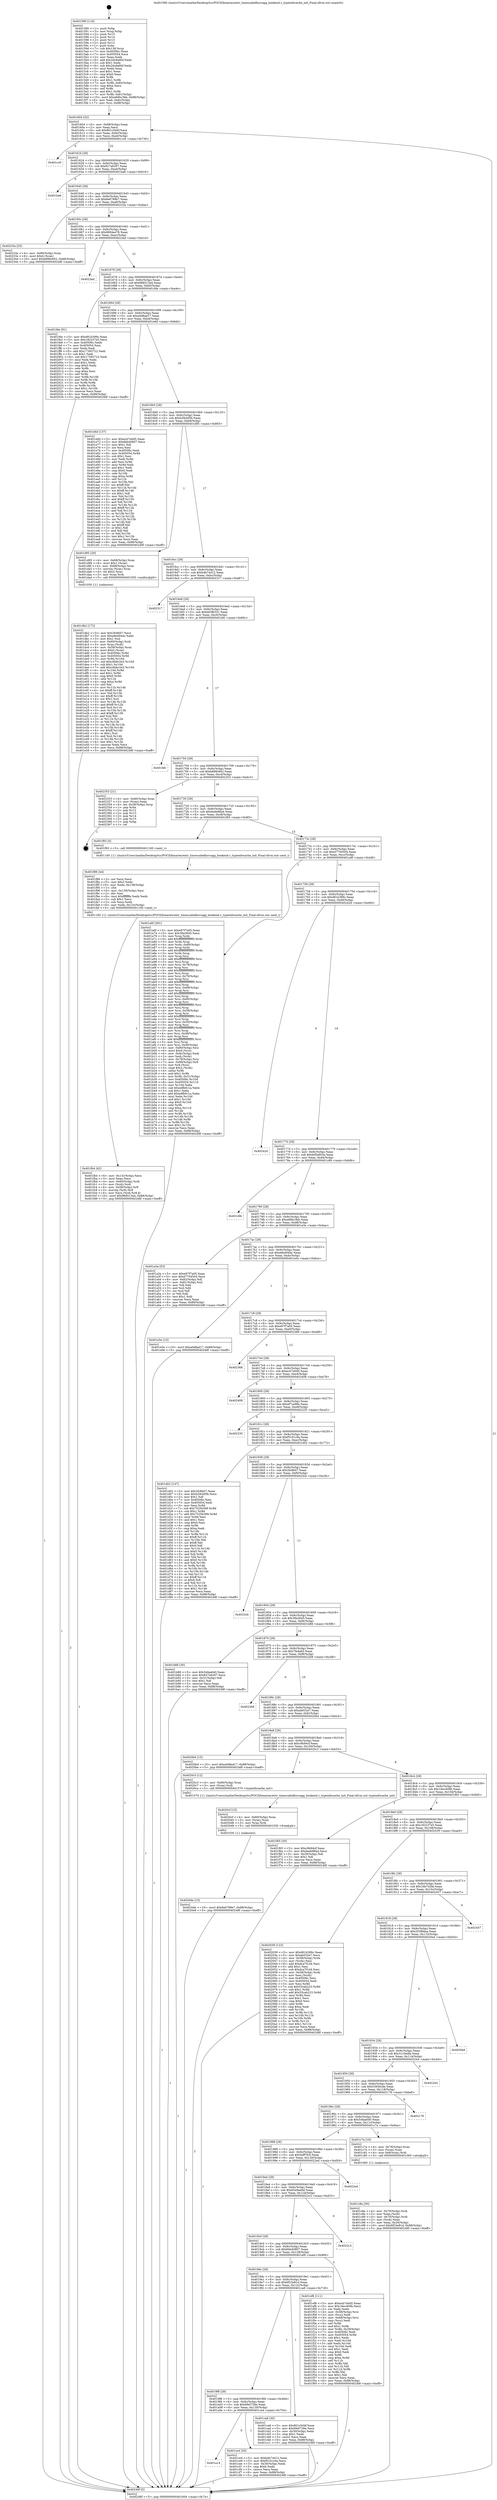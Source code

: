 digraph "0x401590" {
  label = "0x401590 (/mnt/c/Users/mathe/Desktop/tcc/POCII/binaries/extr_timescaledbsrcagg_bookend.c_typeinfocache_init_Final-ollvm.out::main(0))"
  labelloc = "t"
  node[shape=record]

  Entry [label="",width=0.3,height=0.3,shape=circle,fillcolor=black,style=filled]
  "0x401604" [label="{
     0x401604 [32]\l
     | [instrs]\l
     &nbsp;&nbsp;0x401604 \<+6\>: mov -0x88(%rbp),%eax\l
     &nbsp;&nbsp;0x40160a \<+2\>: mov %eax,%ecx\l
     &nbsp;&nbsp;0x40160c \<+6\>: sub $0x801c5d4f,%ecx\l
     &nbsp;&nbsp;0x401612 \<+6\>: mov %eax,-0x9c(%rbp)\l
     &nbsp;&nbsp;0x401618 \<+6\>: mov %ecx,-0xa0(%rbp)\l
     &nbsp;&nbsp;0x40161e \<+6\>: je 0000000000401cc6 \<main+0x736\>\l
  }"]
  "0x401cc6" [label="{
     0x401cc6\l
  }", style=dashed]
  "0x401624" [label="{
     0x401624 [28]\l
     | [instrs]\l
     &nbsp;&nbsp;0x401624 \<+5\>: jmp 0000000000401629 \<main+0x99\>\l
     &nbsp;&nbsp;0x401629 \<+6\>: mov -0x9c(%rbp),%eax\l
     &nbsp;&nbsp;0x40162f \<+5\>: sub $0x827a6297,%eax\l
     &nbsp;&nbsp;0x401634 \<+6\>: mov %eax,-0xa4(%rbp)\l
     &nbsp;&nbsp;0x40163a \<+6\>: je 0000000000401ba6 \<main+0x616\>\l
  }"]
  Exit [label="",width=0.3,height=0.3,shape=circle,fillcolor=black,style=filled,peripheries=2]
  "0x401ba6" [label="{
     0x401ba6\l
  }", style=dashed]
  "0x401640" [label="{
     0x401640 [28]\l
     | [instrs]\l
     &nbsp;&nbsp;0x401640 \<+5\>: jmp 0000000000401645 \<main+0xb5\>\l
     &nbsp;&nbsp;0x401645 \<+6\>: mov -0x9c(%rbp),%eax\l
     &nbsp;&nbsp;0x40164b \<+5\>: sub $0x8e6788e7,%eax\l
     &nbsp;&nbsp;0x401650 \<+6\>: mov %eax,-0xa8(%rbp)\l
     &nbsp;&nbsp;0x401656 \<+6\>: je 000000000040233a \<main+0xdaa\>\l
  }"]
  "0x4020de" [label="{
     0x4020de [15]\l
     | [instrs]\l
     &nbsp;&nbsp;0x4020de \<+10\>: movl $0x8e6788e7,-0x88(%rbp)\l
     &nbsp;&nbsp;0x4020e8 \<+5\>: jmp 000000000040248f \<main+0xeff\>\l
  }"]
  "0x40233a" [label="{
     0x40233a [25]\l
     | [instrs]\l
     &nbsp;&nbsp;0x40233a \<+4\>: mov -0x80(%rbp),%rax\l
     &nbsp;&nbsp;0x40233e \<+6\>: movl $0x0,(%rax)\l
     &nbsp;&nbsp;0x402344 \<+10\>: movl $0xb898c602,-0x88(%rbp)\l
     &nbsp;&nbsp;0x40234e \<+5\>: jmp 000000000040248f \<main+0xeff\>\l
  }"]
  "0x40165c" [label="{
     0x40165c [28]\l
     | [instrs]\l
     &nbsp;&nbsp;0x40165c \<+5\>: jmp 0000000000401661 \<main+0xd1\>\l
     &nbsp;&nbsp;0x401661 \<+6\>: mov -0x9c(%rbp),%eax\l
     &nbsp;&nbsp;0x401667 \<+5\>: sub $0x9684ee78,%eax\l
     &nbsp;&nbsp;0x40166c \<+6\>: mov %eax,-0xac(%rbp)\l
     &nbsp;&nbsp;0x401672 \<+6\>: je 00000000004023ad \<main+0xe1d\>\l
  }"]
  "0x4020cf" [label="{
     0x4020cf [15]\l
     | [instrs]\l
     &nbsp;&nbsp;0x4020cf \<+4\>: mov -0x60(%rbp),%rax\l
     &nbsp;&nbsp;0x4020d3 \<+3\>: mov (%rax),%rax\l
     &nbsp;&nbsp;0x4020d6 \<+3\>: mov %rax,%rdi\l
     &nbsp;&nbsp;0x4020d9 \<+5\>: call 0000000000401030 \<free@plt\>\l
     | [calls]\l
     &nbsp;&nbsp;0x401030 \{1\} (unknown)\l
  }"]
  "0x4023ad" [label="{
     0x4023ad\l
  }", style=dashed]
  "0x401678" [label="{
     0x401678 [28]\l
     | [instrs]\l
     &nbsp;&nbsp;0x401678 \<+5\>: jmp 000000000040167d \<main+0xed\>\l
     &nbsp;&nbsp;0x40167d \<+6\>: mov -0x9c(%rbp),%eax\l
     &nbsp;&nbsp;0x401683 \<+5\>: sub $0x968513a4,%eax\l
     &nbsp;&nbsp;0x401688 \<+6\>: mov %eax,-0xb0(%rbp)\l
     &nbsp;&nbsp;0x40168e \<+6\>: je 0000000000401fde \<main+0xa4e\>\l
  }"]
  "0x401fb4" [label="{
     0x401fb4 [42]\l
     | [instrs]\l
     &nbsp;&nbsp;0x401fb4 \<+6\>: mov -0x13c(%rbp),%ecx\l
     &nbsp;&nbsp;0x401fba \<+3\>: imul %eax,%ecx\l
     &nbsp;&nbsp;0x401fbd \<+4\>: mov -0x60(%rbp),%rdi\l
     &nbsp;&nbsp;0x401fc1 \<+3\>: mov (%rdi),%rdi\l
     &nbsp;&nbsp;0x401fc4 \<+4\>: mov -0x58(%rbp),%r8\l
     &nbsp;&nbsp;0x401fc8 \<+3\>: movslq (%r8),%r8\l
     &nbsp;&nbsp;0x401fcb \<+4\>: mov %ecx,(%rdi,%r8,4)\l
     &nbsp;&nbsp;0x401fcf \<+10\>: movl $0x968513a4,-0x88(%rbp)\l
     &nbsp;&nbsp;0x401fd9 \<+5\>: jmp 000000000040248f \<main+0xeff\>\l
  }"]
  "0x401fde" [label="{
     0x401fde [91]\l
     | [instrs]\l
     &nbsp;&nbsp;0x401fde \<+5\>: mov $0xd81b399c,%eax\l
     &nbsp;&nbsp;0x401fe3 \<+5\>: mov $0x182237e5,%ecx\l
     &nbsp;&nbsp;0x401fe8 \<+7\>: mov 0x40506c,%edx\l
     &nbsp;&nbsp;0x401fef \<+7\>: mov 0x405054,%esi\l
     &nbsp;&nbsp;0x401ff6 \<+2\>: mov %edx,%edi\l
     &nbsp;&nbsp;0x401ff8 \<+6\>: add $0x17393722,%edi\l
     &nbsp;&nbsp;0x401ffe \<+3\>: sub $0x1,%edi\l
     &nbsp;&nbsp;0x402001 \<+6\>: sub $0x17393722,%edi\l
     &nbsp;&nbsp;0x402007 \<+3\>: imul %edi,%edx\l
     &nbsp;&nbsp;0x40200a \<+3\>: and $0x1,%edx\l
     &nbsp;&nbsp;0x40200d \<+3\>: cmp $0x0,%edx\l
     &nbsp;&nbsp;0x402010 \<+4\>: sete %r8b\l
     &nbsp;&nbsp;0x402014 \<+3\>: cmp $0xa,%esi\l
     &nbsp;&nbsp;0x402017 \<+4\>: setl %r9b\l
     &nbsp;&nbsp;0x40201b \<+3\>: mov %r8b,%r10b\l
     &nbsp;&nbsp;0x40201e \<+3\>: and %r9b,%r10b\l
     &nbsp;&nbsp;0x402021 \<+3\>: xor %r9b,%r8b\l
     &nbsp;&nbsp;0x402024 \<+3\>: or %r8b,%r10b\l
     &nbsp;&nbsp;0x402027 \<+4\>: test $0x1,%r10b\l
     &nbsp;&nbsp;0x40202b \<+3\>: cmovne %ecx,%eax\l
     &nbsp;&nbsp;0x40202e \<+6\>: mov %eax,-0x88(%rbp)\l
     &nbsp;&nbsp;0x402034 \<+5\>: jmp 000000000040248f \<main+0xeff\>\l
  }"]
  "0x401694" [label="{
     0x401694 [28]\l
     | [instrs]\l
     &nbsp;&nbsp;0x401694 \<+5\>: jmp 0000000000401699 \<main+0x109\>\l
     &nbsp;&nbsp;0x401699 \<+6\>: mov -0x9c(%rbp),%eax\l
     &nbsp;&nbsp;0x40169f \<+5\>: sub $0xa0d8ad17,%eax\l
     &nbsp;&nbsp;0x4016a4 \<+6\>: mov %eax,-0xb4(%rbp)\l
     &nbsp;&nbsp;0x4016aa \<+6\>: je 0000000000401e6d \<main+0x8dd\>\l
  }"]
  "0x401f88" [label="{
     0x401f88 [44]\l
     | [instrs]\l
     &nbsp;&nbsp;0x401f88 \<+2\>: xor %ecx,%ecx\l
     &nbsp;&nbsp;0x401f8a \<+5\>: mov $0x2,%edx\l
     &nbsp;&nbsp;0x401f8f \<+6\>: mov %edx,-0x138(%rbp)\l
     &nbsp;&nbsp;0x401f95 \<+1\>: cltd\l
     &nbsp;&nbsp;0x401f96 \<+6\>: mov -0x138(%rbp),%esi\l
     &nbsp;&nbsp;0x401f9c \<+2\>: idiv %esi\l
     &nbsp;&nbsp;0x401f9e \<+6\>: imul $0xfffffffe,%edx,%edx\l
     &nbsp;&nbsp;0x401fa4 \<+3\>: sub $0x1,%ecx\l
     &nbsp;&nbsp;0x401fa7 \<+2\>: sub %ecx,%edx\l
     &nbsp;&nbsp;0x401fa9 \<+6\>: mov %edx,-0x13c(%rbp)\l
     &nbsp;&nbsp;0x401faf \<+5\>: call 0000000000401160 \<next_i\>\l
     | [calls]\l
     &nbsp;&nbsp;0x401160 \{1\} (/mnt/c/Users/mathe/Desktop/tcc/POCII/binaries/extr_timescaledbsrcagg_bookend.c_typeinfocache_init_Final-ollvm.out::next_i)\l
  }"]
  "0x401e6d" [label="{
     0x401e6d [137]\l
     | [instrs]\l
     &nbsp;&nbsp;0x401e6d \<+5\>: mov $0xecb7a0d5,%eax\l
     &nbsp;&nbsp;0x401e72 \<+5\>: mov $0x6bb40807,%ecx\l
     &nbsp;&nbsp;0x401e77 \<+2\>: mov $0x1,%dl\l
     &nbsp;&nbsp;0x401e79 \<+2\>: xor %esi,%esi\l
     &nbsp;&nbsp;0x401e7b \<+7\>: mov 0x40506c,%edi\l
     &nbsp;&nbsp;0x401e82 \<+8\>: mov 0x405054,%r8d\l
     &nbsp;&nbsp;0x401e8a \<+3\>: sub $0x1,%esi\l
     &nbsp;&nbsp;0x401e8d \<+3\>: mov %edi,%r9d\l
     &nbsp;&nbsp;0x401e90 \<+3\>: add %esi,%r9d\l
     &nbsp;&nbsp;0x401e93 \<+4\>: imul %r9d,%edi\l
     &nbsp;&nbsp;0x401e97 \<+3\>: and $0x1,%edi\l
     &nbsp;&nbsp;0x401e9a \<+3\>: cmp $0x0,%edi\l
     &nbsp;&nbsp;0x401e9d \<+4\>: sete %r10b\l
     &nbsp;&nbsp;0x401ea1 \<+4\>: cmp $0xa,%r8d\l
     &nbsp;&nbsp;0x401ea5 \<+4\>: setl %r11b\l
     &nbsp;&nbsp;0x401ea9 \<+3\>: mov %r10b,%bl\l
     &nbsp;&nbsp;0x401eac \<+3\>: xor $0xff,%bl\l
     &nbsp;&nbsp;0x401eaf \<+3\>: mov %r11b,%r14b\l
     &nbsp;&nbsp;0x401eb2 \<+4\>: xor $0xff,%r14b\l
     &nbsp;&nbsp;0x401eb6 \<+3\>: xor $0x1,%dl\l
     &nbsp;&nbsp;0x401eb9 \<+3\>: mov %bl,%r15b\l
     &nbsp;&nbsp;0x401ebc \<+4\>: and $0xff,%r15b\l
     &nbsp;&nbsp;0x401ec0 \<+3\>: and %dl,%r10b\l
     &nbsp;&nbsp;0x401ec3 \<+3\>: mov %r14b,%r12b\l
     &nbsp;&nbsp;0x401ec6 \<+4\>: and $0xff,%r12b\l
     &nbsp;&nbsp;0x401eca \<+3\>: and %dl,%r11b\l
     &nbsp;&nbsp;0x401ecd \<+3\>: or %r10b,%r15b\l
     &nbsp;&nbsp;0x401ed0 \<+3\>: or %r11b,%r12b\l
     &nbsp;&nbsp;0x401ed3 \<+3\>: xor %r12b,%r15b\l
     &nbsp;&nbsp;0x401ed6 \<+3\>: or %r14b,%bl\l
     &nbsp;&nbsp;0x401ed9 \<+3\>: xor $0xff,%bl\l
     &nbsp;&nbsp;0x401edc \<+3\>: or $0x1,%dl\l
     &nbsp;&nbsp;0x401edf \<+2\>: and %dl,%bl\l
     &nbsp;&nbsp;0x401ee1 \<+3\>: or %bl,%r15b\l
     &nbsp;&nbsp;0x401ee4 \<+4\>: test $0x1,%r15b\l
     &nbsp;&nbsp;0x401ee8 \<+3\>: cmovne %ecx,%eax\l
     &nbsp;&nbsp;0x401eeb \<+6\>: mov %eax,-0x88(%rbp)\l
     &nbsp;&nbsp;0x401ef1 \<+5\>: jmp 000000000040248f \<main+0xeff\>\l
  }"]
  "0x4016b0" [label="{
     0x4016b0 [28]\l
     | [instrs]\l
     &nbsp;&nbsp;0x4016b0 \<+5\>: jmp 00000000004016b5 \<main+0x125\>\l
     &nbsp;&nbsp;0x4016b5 \<+6\>: mov -0x9c(%rbp),%eax\l
     &nbsp;&nbsp;0x4016bb \<+5\>: sub $0xb28cbf3b,%eax\l
     &nbsp;&nbsp;0x4016c0 \<+6\>: mov %eax,-0xb8(%rbp)\l
     &nbsp;&nbsp;0x4016c6 \<+6\>: je 0000000000401d95 \<main+0x805\>\l
  }"]
  "0x401db2" [label="{
     0x401db2 [172]\l
     | [instrs]\l
     &nbsp;&nbsp;0x401db2 \<+5\>: mov $0x2fc8b07,%ecx\l
     &nbsp;&nbsp;0x401db7 \<+5\>: mov $0xe8e4944c,%edx\l
     &nbsp;&nbsp;0x401dbc \<+3\>: mov $0x1,%sil\l
     &nbsp;&nbsp;0x401dbf \<+4\>: mov -0x60(%rbp),%rdi\l
     &nbsp;&nbsp;0x401dc3 \<+3\>: mov %rax,(%rdi)\l
     &nbsp;&nbsp;0x401dc6 \<+4\>: mov -0x58(%rbp),%rax\l
     &nbsp;&nbsp;0x401dca \<+6\>: movl $0x0,(%rax)\l
     &nbsp;&nbsp;0x401dd0 \<+8\>: mov 0x40506c,%r8d\l
     &nbsp;&nbsp;0x401dd8 \<+8\>: mov 0x405054,%r9d\l
     &nbsp;&nbsp;0x401de0 \<+3\>: mov %r8d,%r10d\l
     &nbsp;&nbsp;0x401de3 \<+7\>: sub $0xc6bbc2e3,%r10d\l
     &nbsp;&nbsp;0x401dea \<+4\>: sub $0x1,%r10d\l
     &nbsp;&nbsp;0x401dee \<+7\>: add $0xc6bbc2e3,%r10d\l
     &nbsp;&nbsp;0x401df5 \<+4\>: imul %r10d,%r8d\l
     &nbsp;&nbsp;0x401df9 \<+4\>: and $0x1,%r8d\l
     &nbsp;&nbsp;0x401dfd \<+4\>: cmp $0x0,%r8d\l
     &nbsp;&nbsp;0x401e01 \<+4\>: sete %r11b\l
     &nbsp;&nbsp;0x401e05 \<+4\>: cmp $0xa,%r9d\l
     &nbsp;&nbsp;0x401e09 \<+3\>: setl %bl\l
     &nbsp;&nbsp;0x401e0c \<+3\>: mov %r11b,%r14b\l
     &nbsp;&nbsp;0x401e0f \<+4\>: xor $0xff,%r14b\l
     &nbsp;&nbsp;0x401e13 \<+3\>: mov %bl,%r15b\l
     &nbsp;&nbsp;0x401e16 \<+4\>: xor $0xff,%r15b\l
     &nbsp;&nbsp;0x401e1a \<+4\>: xor $0x1,%sil\l
     &nbsp;&nbsp;0x401e1e \<+3\>: mov %r14b,%r12b\l
     &nbsp;&nbsp;0x401e21 \<+4\>: and $0xff,%r12b\l
     &nbsp;&nbsp;0x401e25 \<+3\>: and %sil,%r11b\l
     &nbsp;&nbsp;0x401e28 \<+3\>: mov %r15b,%r13b\l
     &nbsp;&nbsp;0x401e2b \<+4\>: and $0xff,%r13b\l
     &nbsp;&nbsp;0x401e2f \<+3\>: and %sil,%bl\l
     &nbsp;&nbsp;0x401e32 \<+3\>: or %r11b,%r12b\l
     &nbsp;&nbsp;0x401e35 \<+3\>: or %bl,%r13b\l
     &nbsp;&nbsp;0x401e38 \<+3\>: xor %r13b,%r12b\l
     &nbsp;&nbsp;0x401e3b \<+3\>: or %r15b,%r14b\l
     &nbsp;&nbsp;0x401e3e \<+4\>: xor $0xff,%r14b\l
     &nbsp;&nbsp;0x401e42 \<+4\>: or $0x1,%sil\l
     &nbsp;&nbsp;0x401e46 \<+3\>: and %sil,%r14b\l
     &nbsp;&nbsp;0x401e49 \<+3\>: or %r14b,%r12b\l
     &nbsp;&nbsp;0x401e4c \<+4\>: test $0x1,%r12b\l
     &nbsp;&nbsp;0x401e50 \<+3\>: cmovne %edx,%ecx\l
     &nbsp;&nbsp;0x401e53 \<+6\>: mov %ecx,-0x88(%rbp)\l
     &nbsp;&nbsp;0x401e59 \<+5\>: jmp 000000000040248f \<main+0xeff\>\l
  }"]
  "0x401d95" [label="{
     0x401d95 [29]\l
     | [instrs]\l
     &nbsp;&nbsp;0x401d95 \<+4\>: mov -0x68(%rbp),%rax\l
     &nbsp;&nbsp;0x401d99 \<+6\>: movl $0x1,(%rax)\l
     &nbsp;&nbsp;0x401d9f \<+4\>: mov -0x68(%rbp),%rax\l
     &nbsp;&nbsp;0x401da3 \<+3\>: movslq (%rax),%rax\l
     &nbsp;&nbsp;0x401da6 \<+4\>: shl $0x2,%rax\l
     &nbsp;&nbsp;0x401daa \<+3\>: mov %rax,%rdi\l
     &nbsp;&nbsp;0x401dad \<+5\>: call 0000000000401050 \<malloc@plt\>\l
     | [calls]\l
     &nbsp;&nbsp;0x401050 \{1\} (unknown)\l
  }"]
  "0x4016cc" [label="{
     0x4016cc [28]\l
     | [instrs]\l
     &nbsp;&nbsp;0x4016cc \<+5\>: jmp 00000000004016d1 \<main+0x141\>\l
     &nbsp;&nbsp;0x4016d1 \<+6\>: mov -0x9c(%rbp),%eax\l
     &nbsp;&nbsp;0x4016d7 \<+5\>: sub $0xb4b74412,%eax\l
     &nbsp;&nbsp;0x4016dc \<+6\>: mov %eax,-0xbc(%rbp)\l
     &nbsp;&nbsp;0x4016e2 \<+6\>: je 0000000000402317 \<main+0xd87\>\l
  }"]
  "0x401a14" [label="{
     0x401a14\l
  }", style=dashed]
  "0x402317" [label="{
     0x402317\l
  }", style=dashed]
  "0x4016e8" [label="{
     0x4016e8 [28]\l
     | [instrs]\l
     &nbsp;&nbsp;0x4016e8 \<+5\>: jmp 00000000004016ed \<main+0x15d\>\l
     &nbsp;&nbsp;0x4016ed \<+6\>: mov -0x9c(%rbp),%eax\l
     &nbsp;&nbsp;0x4016f3 \<+5\>: sub $0xb63fb331,%eax\l
     &nbsp;&nbsp;0x4016f8 \<+6\>: mov %eax,-0xc0(%rbp)\l
     &nbsp;&nbsp;0x4016fe \<+6\>: je 0000000000401bfc \<main+0x66c\>\l
  }"]
  "0x401ce4" [label="{
     0x401ce4 [30]\l
     | [instrs]\l
     &nbsp;&nbsp;0x401ce4 \<+5\>: mov $0xb4b74412,%eax\l
     &nbsp;&nbsp;0x401ce9 \<+5\>: mov $0xf5161c0a,%ecx\l
     &nbsp;&nbsp;0x401cee \<+3\>: mov -0x30(%rbp),%edx\l
     &nbsp;&nbsp;0x401cf1 \<+3\>: cmp $0x0,%edx\l
     &nbsp;&nbsp;0x401cf4 \<+3\>: cmove %ecx,%eax\l
     &nbsp;&nbsp;0x401cf7 \<+6\>: mov %eax,-0x88(%rbp)\l
     &nbsp;&nbsp;0x401cfd \<+5\>: jmp 000000000040248f \<main+0xeff\>\l
  }"]
  "0x401bfc" [label="{
     0x401bfc\l
  }", style=dashed]
  "0x401704" [label="{
     0x401704 [28]\l
     | [instrs]\l
     &nbsp;&nbsp;0x401704 \<+5\>: jmp 0000000000401709 \<main+0x179\>\l
     &nbsp;&nbsp;0x401709 \<+6\>: mov -0x9c(%rbp),%eax\l
     &nbsp;&nbsp;0x40170f \<+5\>: sub $0xb898c602,%eax\l
     &nbsp;&nbsp;0x401714 \<+6\>: mov %eax,-0xc4(%rbp)\l
     &nbsp;&nbsp;0x40171a \<+6\>: je 0000000000402353 \<main+0xdc3\>\l
  }"]
  "0x4019f8" [label="{
     0x4019f8 [28]\l
     | [instrs]\l
     &nbsp;&nbsp;0x4019f8 \<+5\>: jmp 00000000004019fd \<main+0x46d\>\l
     &nbsp;&nbsp;0x4019fd \<+6\>: mov -0x9c(%rbp),%eax\l
     &nbsp;&nbsp;0x401a03 \<+5\>: sub $0x6fe0728e,%eax\l
     &nbsp;&nbsp;0x401a08 \<+6\>: mov %eax,-0x130(%rbp)\l
     &nbsp;&nbsp;0x401a0e \<+6\>: je 0000000000401ce4 \<main+0x754\>\l
  }"]
  "0x402353" [label="{
     0x402353 [21]\l
     | [instrs]\l
     &nbsp;&nbsp;0x402353 \<+4\>: mov -0x80(%rbp),%rax\l
     &nbsp;&nbsp;0x402357 \<+2\>: mov (%rax),%eax\l
     &nbsp;&nbsp;0x402359 \<+4\>: lea -0x28(%rbp),%rsp\l
     &nbsp;&nbsp;0x40235d \<+1\>: pop %rbx\l
     &nbsp;&nbsp;0x40235e \<+2\>: pop %r12\l
     &nbsp;&nbsp;0x402360 \<+2\>: pop %r13\l
     &nbsp;&nbsp;0x402362 \<+2\>: pop %r14\l
     &nbsp;&nbsp;0x402364 \<+2\>: pop %r15\l
     &nbsp;&nbsp;0x402366 \<+1\>: pop %rbp\l
     &nbsp;&nbsp;0x402367 \<+1\>: ret\l
  }"]
  "0x401720" [label="{
     0x401720 [28]\l
     | [instrs]\l
     &nbsp;&nbsp;0x401720 \<+5\>: jmp 0000000000401725 \<main+0x195\>\l
     &nbsp;&nbsp;0x401725 \<+6\>: mov -0x9c(%rbp),%eax\l
     &nbsp;&nbsp;0x40172b \<+5\>: sub $0xbede88a4,%eax\l
     &nbsp;&nbsp;0x401730 \<+6\>: mov %eax,-0xc8(%rbp)\l
     &nbsp;&nbsp;0x401736 \<+6\>: je 0000000000401f83 \<main+0x9f3\>\l
  }"]
  "0x401ca8" [label="{
     0x401ca8 [30]\l
     | [instrs]\l
     &nbsp;&nbsp;0x401ca8 \<+5\>: mov $0x801c5d4f,%eax\l
     &nbsp;&nbsp;0x401cad \<+5\>: mov $0x6fe0728e,%ecx\l
     &nbsp;&nbsp;0x401cb2 \<+3\>: mov -0x30(%rbp),%edx\l
     &nbsp;&nbsp;0x401cb5 \<+3\>: cmp $0x1,%edx\l
     &nbsp;&nbsp;0x401cb8 \<+3\>: cmovl %ecx,%eax\l
     &nbsp;&nbsp;0x401cbb \<+6\>: mov %eax,-0x88(%rbp)\l
     &nbsp;&nbsp;0x401cc1 \<+5\>: jmp 000000000040248f \<main+0xeff\>\l
  }"]
  "0x401f83" [label="{
     0x401f83 [5]\l
     | [instrs]\l
     &nbsp;&nbsp;0x401f83 \<+5\>: call 0000000000401160 \<next_i\>\l
     | [calls]\l
     &nbsp;&nbsp;0x401160 \{1\} (/mnt/c/Users/mathe/Desktop/tcc/POCII/binaries/extr_timescaledbsrcagg_bookend.c_typeinfocache_init_Final-ollvm.out::next_i)\l
  }"]
  "0x40173c" [label="{
     0x40173c [28]\l
     | [instrs]\l
     &nbsp;&nbsp;0x40173c \<+5\>: jmp 0000000000401741 \<main+0x1b1\>\l
     &nbsp;&nbsp;0x401741 \<+6\>: mov -0x9c(%rbp),%eax\l
     &nbsp;&nbsp;0x401747 \<+5\>: sub $0xd7704504,%eax\l
     &nbsp;&nbsp;0x40174c \<+6\>: mov %eax,-0xcc(%rbp)\l
     &nbsp;&nbsp;0x401752 \<+6\>: je 0000000000401a6f \<main+0x4df\>\l
  }"]
  "0x4019dc" [label="{
     0x4019dc [28]\l
     | [instrs]\l
     &nbsp;&nbsp;0x4019dc \<+5\>: jmp 00000000004019e1 \<main+0x451\>\l
     &nbsp;&nbsp;0x4019e1 \<+6\>: mov -0x9c(%rbp),%eax\l
     &nbsp;&nbsp;0x4019e7 \<+5\>: sub $0x6f23e81d,%eax\l
     &nbsp;&nbsp;0x4019ec \<+6\>: mov %eax,-0x12c(%rbp)\l
     &nbsp;&nbsp;0x4019f2 \<+6\>: je 0000000000401ca8 \<main+0x718\>\l
  }"]
  "0x401a6f" [label="{
     0x401a6f [281]\l
     | [instrs]\l
     &nbsp;&nbsp;0x401a6f \<+5\>: mov $0xe97f7a05,%eax\l
     &nbsp;&nbsp;0x401a74 \<+5\>: mov $0x38a3645,%ecx\l
     &nbsp;&nbsp;0x401a79 \<+3\>: mov %rsp,%rdx\l
     &nbsp;&nbsp;0x401a7c \<+4\>: add $0xfffffffffffffff0,%rdx\l
     &nbsp;&nbsp;0x401a80 \<+3\>: mov %rdx,%rsp\l
     &nbsp;&nbsp;0x401a83 \<+4\>: mov %rdx,-0x80(%rbp)\l
     &nbsp;&nbsp;0x401a87 \<+3\>: mov %rsp,%rdx\l
     &nbsp;&nbsp;0x401a8a \<+4\>: add $0xfffffffffffffff0,%rdx\l
     &nbsp;&nbsp;0x401a8e \<+3\>: mov %rdx,%rsp\l
     &nbsp;&nbsp;0x401a91 \<+3\>: mov %rsp,%rsi\l
     &nbsp;&nbsp;0x401a94 \<+4\>: add $0xfffffffffffffff0,%rsi\l
     &nbsp;&nbsp;0x401a98 \<+3\>: mov %rsi,%rsp\l
     &nbsp;&nbsp;0x401a9b \<+4\>: mov %rsi,-0x78(%rbp)\l
     &nbsp;&nbsp;0x401a9f \<+3\>: mov %rsp,%rsi\l
     &nbsp;&nbsp;0x401aa2 \<+4\>: add $0xfffffffffffffff0,%rsi\l
     &nbsp;&nbsp;0x401aa6 \<+3\>: mov %rsi,%rsp\l
     &nbsp;&nbsp;0x401aa9 \<+4\>: mov %rsi,-0x70(%rbp)\l
     &nbsp;&nbsp;0x401aad \<+3\>: mov %rsp,%rsi\l
     &nbsp;&nbsp;0x401ab0 \<+4\>: add $0xfffffffffffffff0,%rsi\l
     &nbsp;&nbsp;0x401ab4 \<+3\>: mov %rsi,%rsp\l
     &nbsp;&nbsp;0x401ab7 \<+4\>: mov %rsi,-0x68(%rbp)\l
     &nbsp;&nbsp;0x401abb \<+3\>: mov %rsp,%rsi\l
     &nbsp;&nbsp;0x401abe \<+4\>: add $0xfffffffffffffff0,%rsi\l
     &nbsp;&nbsp;0x401ac2 \<+3\>: mov %rsi,%rsp\l
     &nbsp;&nbsp;0x401ac5 \<+4\>: mov %rsi,-0x60(%rbp)\l
     &nbsp;&nbsp;0x401ac9 \<+3\>: mov %rsp,%rsi\l
     &nbsp;&nbsp;0x401acc \<+4\>: add $0xfffffffffffffff0,%rsi\l
     &nbsp;&nbsp;0x401ad0 \<+3\>: mov %rsi,%rsp\l
     &nbsp;&nbsp;0x401ad3 \<+4\>: mov %rsi,-0x58(%rbp)\l
     &nbsp;&nbsp;0x401ad7 \<+3\>: mov %rsp,%rsi\l
     &nbsp;&nbsp;0x401ada \<+4\>: add $0xfffffffffffffff0,%rsi\l
     &nbsp;&nbsp;0x401ade \<+3\>: mov %rsi,%rsp\l
     &nbsp;&nbsp;0x401ae1 \<+4\>: mov %rsi,-0x50(%rbp)\l
     &nbsp;&nbsp;0x401ae5 \<+3\>: mov %rsp,%rsi\l
     &nbsp;&nbsp;0x401ae8 \<+4\>: add $0xfffffffffffffff0,%rsi\l
     &nbsp;&nbsp;0x401aec \<+3\>: mov %rsi,%rsp\l
     &nbsp;&nbsp;0x401aef \<+4\>: mov %rsi,-0x48(%rbp)\l
     &nbsp;&nbsp;0x401af3 \<+3\>: mov %rsp,%rsi\l
     &nbsp;&nbsp;0x401af6 \<+4\>: add $0xfffffffffffffff0,%rsi\l
     &nbsp;&nbsp;0x401afa \<+3\>: mov %rsi,%rsp\l
     &nbsp;&nbsp;0x401afd \<+4\>: mov %rsi,-0x40(%rbp)\l
     &nbsp;&nbsp;0x401b01 \<+4\>: mov -0x80(%rbp),%rsi\l
     &nbsp;&nbsp;0x401b05 \<+6\>: movl $0x0,(%rsi)\l
     &nbsp;&nbsp;0x401b0b \<+6\>: mov -0x8c(%rbp),%edi\l
     &nbsp;&nbsp;0x401b11 \<+2\>: mov %edi,(%rdx)\l
     &nbsp;&nbsp;0x401b13 \<+4\>: mov -0x78(%rbp),%rsi\l
     &nbsp;&nbsp;0x401b17 \<+7\>: mov -0x98(%rbp),%r8\l
     &nbsp;&nbsp;0x401b1e \<+3\>: mov %r8,(%rsi)\l
     &nbsp;&nbsp;0x401b21 \<+3\>: cmpl $0x2,(%rdx)\l
     &nbsp;&nbsp;0x401b24 \<+4\>: setne %r9b\l
     &nbsp;&nbsp;0x401b28 \<+4\>: and $0x1,%r9b\l
     &nbsp;&nbsp;0x401b2c \<+4\>: mov %r9b,-0x31(%rbp)\l
     &nbsp;&nbsp;0x401b30 \<+8\>: mov 0x40506c,%r10d\l
     &nbsp;&nbsp;0x401b38 \<+8\>: mov 0x405054,%r11d\l
     &nbsp;&nbsp;0x401b40 \<+3\>: mov %r10d,%ebx\l
     &nbsp;&nbsp;0x401b43 \<+6\>: sub $0xedfb0c1a,%ebx\l
     &nbsp;&nbsp;0x401b49 \<+3\>: sub $0x1,%ebx\l
     &nbsp;&nbsp;0x401b4c \<+6\>: add $0xedfb0c1a,%ebx\l
     &nbsp;&nbsp;0x401b52 \<+4\>: imul %ebx,%r10d\l
     &nbsp;&nbsp;0x401b56 \<+4\>: and $0x1,%r10d\l
     &nbsp;&nbsp;0x401b5a \<+4\>: cmp $0x0,%r10d\l
     &nbsp;&nbsp;0x401b5e \<+4\>: sete %r9b\l
     &nbsp;&nbsp;0x401b62 \<+4\>: cmp $0xa,%r11d\l
     &nbsp;&nbsp;0x401b66 \<+4\>: setl %r14b\l
     &nbsp;&nbsp;0x401b6a \<+3\>: mov %r9b,%r15b\l
     &nbsp;&nbsp;0x401b6d \<+3\>: and %r14b,%r15b\l
     &nbsp;&nbsp;0x401b70 \<+3\>: xor %r14b,%r9b\l
     &nbsp;&nbsp;0x401b73 \<+3\>: or %r9b,%r15b\l
     &nbsp;&nbsp;0x401b76 \<+4\>: test $0x1,%r15b\l
     &nbsp;&nbsp;0x401b7a \<+3\>: cmovne %ecx,%eax\l
     &nbsp;&nbsp;0x401b7d \<+6\>: mov %eax,-0x88(%rbp)\l
     &nbsp;&nbsp;0x401b83 \<+5\>: jmp 000000000040248f \<main+0xeff\>\l
  }"]
  "0x401758" [label="{
     0x401758 [28]\l
     | [instrs]\l
     &nbsp;&nbsp;0x401758 \<+5\>: jmp 000000000040175d \<main+0x1cd\>\l
     &nbsp;&nbsp;0x40175d \<+6\>: mov -0x9c(%rbp),%eax\l
     &nbsp;&nbsp;0x401763 \<+5\>: sub $0xd81b399c,%eax\l
     &nbsp;&nbsp;0x401768 \<+6\>: mov %eax,-0xd0(%rbp)\l
     &nbsp;&nbsp;0x40176e \<+6\>: je 000000000040242d \<main+0xe9d\>\l
  }"]
  "0x401ef6" [label="{
     0x401ef6 [111]\l
     | [instrs]\l
     &nbsp;&nbsp;0x401ef6 \<+5\>: mov $0xecb7a0d5,%eax\l
     &nbsp;&nbsp;0x401efb \<+5\>: mov $0x16ec409b,%ecx\l
     &nbsp;&nbsp;0x401f00 \<+2\>: xor %edx,%edx\l
     &nbsp;&nbsp;0x401f02 \<+4\>: mov -0x58(%rbp),%rsi\l
     &nbsp;&nbsp;0x401f06 \<+2\>: mov (%rsi),%edi\l
     &nbsp;&nbsp;0x401f08 \<+4\>: mov -0x68(%rbp),%rsi\l
     &nbsp;&nbsp;0x401f0c \<+2\>: cmp (%rsi),%edi\l
     &nbsp;&nbsp;0x401f0e \<+4\>: setl %r8b\l
     &nbsp;&nbsp;0x401f12 \<+4\>: and $0x1,%r8b\l
     &nbsp;&nbsp;0x401f16 \<+4\>: mov %r8b,-0x29(%rbp)\l
     &nbsp;&nbsp;0x401f1a \<+7\>: mov 0x40506c,%edi\l
     &nbsp;&nbsp;0x401f21 \<+8\>: mov 0x405054,%r9d\l
     &nbsp;&nbsp;0x401f29 \<+3\>: sub $0x1,%edx\l
     &nbsp;&nbsp;0x401f2c \<+3\>: mov %edi,%r10d\l
     &nbsp;&nbsp;0x401f2f \<+3\>: add %edx,%r10d\l
     &nbsp;&nbsp;0x401f32 \<+4\>: imul %r10d,%edi\l
     &nbsp;&nbsp;0x401f36 \<+3\>: and $0x1,%edi\l
     &nbsp;&nbsp;0x401f39 \<+3\>: cmp $0x0,%edi\l
     &nbsp;&nbsp;0x401f3c \<+4\>: sete %r8b\l
     &nbsp;&nbsp;0x401f40 \<+4\>: cmp $0xa,%r9d\l
     &nbsp;&nbsp;0x401f44 \<+4\>: setl %r11b\l
     &nbsp;&nbsp;0x401f48 \<+3\>: mov %r8b,%bl\l
     &nbsp;&nbsp;0x401f4b \<+3\>: and %r11b,%bl\l
     &nbsp;&nbsp;0x401f4e \<+3\>: xor %r11b,%r8b\l
     &nbsp;&nbsp;0x401f51 \<+3\>: or %r8b,%bl\l
     &nbsp;&nbsp;0x401f54 \<+3\>: test $0x1,%bl\l
     &nbsp;&nbsp;0x401f57 \<+3\>: cmovne %ecx,%eax\l
     &nbsp;&nbsp;0x401f5a \<+6\>: mov %eax,-0x88(%rbp)\l
     &nbsp;&nbsp;0x401f60 \<+5\>: jmp 000000000040248f \<main+0xeff\>\l
  }"]
  "0x40242d" [label="{
     0x40242d\l
  }", style=dashed]
  "0x401774" [label="{
     0x401774 [28]\l
     | [instrs]\l
     &nbsp;&nbsp;0x401774 \<+5\>: jmp 0000000000401779 \<main+0x1e9\>\l
     &nbsp;&nbsp;0x401779 \<+6\>: mov -0x9c(%rbp),%eax\l
     &nbsp;&nbsp;0x40177f \<+5\>: sub $0xdd5e803a,%eax\l
     &nbsp;&nbsp;0x401784 \<+6\>: mov %eax,-0xd4(%rbp)\l
     &nbsp;&nbsp;0x40178a \<+6\>: je 0000000000401c6b \<main+0x6db\>\l
  }"]
  "0x4019c0" [label="{
     0x4019c0 [28]\l
     | [instrs]\l
     &nbsp;&nbsp;0x4019c0 \<+5\>: jmp 00000000004019c5 \<main+0x435\>\l
     &nbsp;&nbsp;0x4019c5 \<+6\>: mov -0x9c(%rbp),%eax\l
     &nbsp;&nbsp;0x4019cb \<+5\>: sub $0x6bb40807,%eax\l
     &nbsp;&nbsp;0x4019d0 \<+6\>: mov %eax,-0x128(%rbp)\l
     &nbsp;&nbsp;0x4019d6 \<+6\>: je 0000000000401ef6 \<main+0x966\>\l
  }"]
  "0x401c6b" [label="{
     0x401c6b\l
  }", style=dashed]
  "0x401790" [label="{
     0x401790 [28]\l
     | [instrs]\l
     &nbsp;&nbsp;0x401790 \<+5\>: jmp 0000000000401795 \<main+0x205\>\l
     &nbsp;&nbsp;0x401795 \<+6\>: mov -0x9c(%rbp),%eax\l
     &nbsp;&nbsp;0x40179b \<+5\>: sub $0xe66bc3bb,%eax\l
     &nbsp;&nbsp;0x4017a0 \<+6\>: mov %eax,-0xd8(%rbp)\l
     &nbsp;&nbsp;0x4017a6 \<+6\>: je 0000000000401a3a \<main+0x4aa\>\l
  }"]
  "0x4022c3" [label="{
     0x4022c3\l
  }", style=dashed]
  "0x401a3a" [label="{
     0x401a3a [53]\l
     | [instrs]\l
     &nbsp;&nbsp;0x401a3a \<+5\>: mov $0xe97f7a05,%eax\l
     &nbsp;&nbsp;0x401a3f \<+5\>: mov $0xd7704504,%ecx\l
     &nbsp;&nbsp;0x401a44 \<+6\>: mov -0x82(%rbp),%dl\l
     &nbsp;&nbsp;0x401a4a \<+7\>: mov -0x81(%rbp),%sil\l
     &nbsp;&nbsp;0x401a51 \<+3\>: mov %dl,%dil\l
     &nbsp;&nbsp;0x401a54 \<+3\>: and %sil,%dil\l
     &nbsp;&nbsp;0x401a57 \<+3\>: xor %sil,%dl\l
     &nbsp;&nbsp;0x401a5a \<+3\>: or %dl,%dil\l
     &nbsp;&nbsp;0x401a5d \<+4\>: test $0x1,%dil\l
     &nbsp;&nbsp;0x401a61 \<+3\>: cmovne %ecx,%eax\l
     &nbsp;&nbsp;0x401a64 \<+6\>: mov %eax,-0x88(%rbp)\l
     &nbsp;&nbsp;0x401a6a \<+5\>: jmp 000000000040248f \<main+0xeff\>\l
  }"]
  "0x4017ac" [label="{
     0x4017ac [28]\l
     | [instrs]\l
     &nbsp;&nbsp;0x4017ac \<+5\>: jmp 00000000004017b1 \<main+0x221\>\l
     &nbsp;&nbsp;0x4017b1 \<+6\>: mov -0x9c(%rbp),%eax\l
     &nbsp;&nbsp;0x4017b7 \<+5\>: sub $0xe8e4944c,%eax\l
     &nbsp;&nbsp;0x4017bc \<+6\>: mov %eax,-0xdc(%rbp)\l
     &nbsp;&nbsp;0x4017c2 \<+6\>: je 0000000000401e5e \<main+0x8ce\>\l
  }"]
  "0x40248f" [label="{
     0x40248f [5]\l
     | [instrs]\l
     &nbsp;&nbsp;0x40248f \<+5\>: jmp 0000000000401604 \<main+0x74\>\l
  }"]
  "0x401590" [label="{
     0x401590 [116]\l
     | [instrs]\l
     &nbsp;&nbsp;0x401590 \<+1\>: push %rbp\l
     &nbsp;&nbsp;0x401591 \<+3\>: mov %rsp,%rbp\l
     &nbsp;&nbsp;0x401594 \<+2\>: push %r15\l
     &nbsp;&nbsp;0x401596 \<+2\>: push %r14\l
     &nbsp;&nbsp;0x401598 \<+2\>: push %r13\l
     &nbsp;&nbsp;0x40159a \<+2\>: push %r12\l
     &nbsp;&nbsp;0x40159c \<+1\>: push %rbx\l
     &nbsp;&nbsp;0x40159d \<+7\>: sub $0x138,%rsp\l
     &nbsp;&nbsp;0x4015a4 \<+7\>: mov 0x40506c,%eax\l
     &nbsp;&nbsp;0x4015ab \<+7\>: mov 0x405054,%ecx\l
     &nbsp;&nbsp;0x4015b2 \<+2\>: mov %eax,%edx\l
     &nbsp;&nbsp;0x4015b4 \<+6\>: add $0x2dc8a6bf,%edx\l
     &nbsp;&nbsp;0x4015ba \<+3\>: sub $0x1,%edx\l
     &nbsp;&nbsp;0x4015bd \<+6\>: sub $0x2dc8a6bf,%edx\l
     &nbsp;&nbsp;0x4015c3 \<+3\>: imul %edx,%eax\l
     &nbsp;&nbsp;0x4015c6 \<+3\>: and $0x1,%eax\l
     &nbsp;&nbsp;0x4015c9 \<+3\>: cmp $0x0,%eax\l
     &nbsp;&nbsp;0x4015cc \<+4\>: sete %r8b\l
     &nbsp;&nbsp;0x4015d0 \<+4\>: and $0x1,%r8b\l
     &nbsp;&nbsp;0x4015d4 \<+7\>: mov %r8b,-0x82(%rbp)\l
     &nbsp;&nbsp;0x4015db \<+3\>: cmp $0xa,%ecx\l
     &nbsp;&nbsp;0x4015de \<+4\>: setl %r8b\l
     &nbsp;&nbsp;0x4015e2 \<+4\>: and $0x1,%r8b\l
     &nbsp;&nbsp;0x4015e6 \<+7\>: mov %r8b,-0x81(%rbp)\l
     &nbsp;&nbsp;0x4015ed \<+10\>: movl $0xe66bc3bb,-0x88(%rbp)\l
     &nbsp;&nbsp;0x4015f7 \<+6\>: mov %edi,-0x8c(%rbp)\l
     &nbsp;&nbsp;0x4015fd \<+7\>: mov %rsi,-0x98(%rbp)\l
  }"]
  "0x4019a4" [label="{
     0x4019a4 [28]\l
     | [instrs]\l
     &nbsp;&nbsp;0x4019a4 \<+5\>: jmp 00000000004019a9 \<main+0x419\>\l
     &nbsp;&nbsp;0x4019a9 \<+6\>: mov -0x9c(%rbp),%eax\l
     &nbsp;&nbsp;0x4019af \<+5\>: sub $0x65a9ee0d,%eax\l
     &nbsp;&nbsp;0x4019b4 \<+6\>: mov %eax,-0x124(%rbp)\l
     &nbsp;&nbsp;0x4019ba \<+6\>: je 00000000004022c3 \<main+0xd33\>\l
  }"]
  "0x4022ed" [label="{
     0x4022ed\l
  }", style=dashed]
  "0x401e5e" [label="{
     0x401e5e [15]\l
     | [instrs]\l
     &nbsp;&nbsp;0x401e5e \<+10\>: movl $0xa0d8ad17,-0x88(%rbp)\l
     &nbsp;&nbsp;0x401e68 \<+5\>: jmp 000000000040248f \<main+0xeff\>\l
  }"]
  "0x4017c8" [label="{
     0x4017c8 [28]\l
     | [instrs]\l
     &nbsp;&nbsp;0x4017c8 \<+5\>: jmp 00000000004017cd \<main+0x23d\>\l
     &nbsp;&nbsp;0x4017cd \<+6\>: mov -0x9c(%rbp),%eax\l
     &nbsp;&nbsp;0x4017d3 \<+5\>: sub $0xe97f7a05,%eax\l
     &nbsp;&nbsp;0x4017d8 \<+6\>: mov %eax,-0xe0(%rbp)\l
     &nbsp;&nbsp;0x4017de \<+6\>: je 0000000000402368 \<main+0xdd8\>\l
  }"]
  "0x401c8a" [label="{
     0x401c8a [30]\l
     | [instrs]\l
     &nbsp;&nbsp;0x401c8a \<+4\>: mov -0x70(%rbp),%rdi\l
     &nbsp;&nbsp;0x401c8e \<+2\>: mov %eax,(%rdi)\l
     &nbsp;&nbsp;0x401c90 \<+4\>: mov -0x70(%rbp),%rdi\l
     &nbsp;&nbsp;0x401c94 \<+2\>: mov (%rdi),%eax\l
     &nbsp;&nbsp;0x401c96 \<+3\>: mov %eax,-0x30(%rbp)\l
     &nbsp;&nbsp;0x401c99 \<+10\>: movl $0x6f23e81d,-0x88(%rbp)\l
     &nbsp;&nbsp;0x401ca3 \<+5\>: jmp 000000000040248f \<main+0xeff\>\l
  }"]
  "0x402368" [label="{
     0x402368\l
  }", style=dashed]
  "0x4017e4" [label="{
     0x4017e4 [28]\l
     | [instrs]\l
     &nbsp;&nbsp;0x4017e4 \<+5\>: jmp 00000000004017e9 \<main+0x259\>\l
     &nbsp;&nbsp;0x4017e9 \<+6\>: mov -0x9c(%rbp),%eax\l
     &nbsp;&nbsp;0x4017ef \<+5\>: sub $0xecb7a0d5,%eax\l
     &nbsp;&nbsp;0x4017f4 \<+6\>: mov %eax,-0xe4(%rbp)\l
     &nbsp;&nbsp;0x4017fa \<+6\>: je 0000000000402408 \<main+0xe78\>\l
  }"]
  "0x401988" [label="{
     0x401988 [28]\l
     | [instrs]\l
     &nbsp;&nbsp;0x401988 \<+5\>: jmp 000000000040198d \<main+0x3fd\>\l
     &nbsp;&nbsp;0x40198d \<+6\>: mov -0x9c(%rbp),%eax\l
     &nbsp;&nbsp;0x401993 \<+5\>: sub $0x5eff7fc0,%eax\l
     &nbsp;&nbsp;0x401998 \<+6\>: mov %eax,-0x120(%rbp)\l
     &nbsp;&nbsp;0x40199e \<+6\>: je 00000000004022ed \<main+0xd5d\>\l
  }"]
  "0x402408" [label="{
     0x402408\l
  }", style=dashed]
  "0x401800" [label="{
     0x401800 [28]\l
     | [instrs]\l
     &nbsp;&nbsp;0x401800 \<+5\>: jmp 0000000000401805 \<main+0x275\>\l
     &nbsp;&nbsp;0x401805 \<+6\>: mov -0x9c(%rbp),%eax\l
     &nbsp;&nbsp;0x40180b \<+5\>: sub $0xef7ca98a,%eax\l
     &nbsp;&nbsp;0x401810 \<+6\>: mov %eax,-0xe8(%rbp)\l
     &nbsp;&nbsp;0x401816 \<+6\>: je 0000000000402235 \<main+0xca5\>\l
  }"]
  "0x401c7a" [label="{
     0x401c7a [16]\l
     | [instrs]\l
     &nbsp;&nbsp;0x401c7a \<+4\>: mov -0x78(%rbp),%rax\l
     &nbsp;&nbsp;0x401c7e \<+3\>: mov (%rax),%rax\l
     &nbsp;&nbsp;0x401c81 \<+4\>: mov 0x8(%rax),%rdi\l
     &nbsp;&nbsp;0x401c85 \<+5\>: call 0000000000401060 \<atoi@plt\>\l
     | [calls]\l
     &nbsp;&nbsp;0x401060 \{1\} (unknown)\l
  }"]
  "0x402235" [label="{
     0x402235\l
  }", style=dashed]
  "0x40181c" [label="{
     0x40181c [28]\l
     | [instrs]\l
     &nbsp;&nbsp;0x40181c \<+5\>: jmp 0000000000401821 \<main+0x291\>\l
     &nbsp;&nbsp;0x401821 \<+6\>: mov -0x9c(%rbp),%eax\l
     &nbsp;&nbsp;0x401827 \<+5\>: sub $0xf5161c0a,%eax\l
     &nbsp;&nbsp;0x40182c \<+6\>: mov %eax,-0xec(%rbp)\l
     &nbsp;&nbsp;0x401832 \<+6\>: je 0000000000401d02 \<main+0x772\>\l
  }"]
  "0x40196c" [label="{
     0x40196c [28]\l
     | [instrs]\l
     &nbsp;&nbsp;0x40196c \<+5\>: jmp 0000000000401971 \<main+0x3e1\>\l
     &nbsp;&nbsp;0x401971 \<+6\>: mov -0x9c(%rbp),%eax\l
     &nbsp;&nbsp;0x401977 \<+5\>: sub $0x54faa640,%eax\l
     &nbsp;&nbsp;0x40197c \<+6\>: mov %eax,-0x11c(%rbp)\l
     &nbsp;&nbsp;0x401982 \<+6\>: je 0000000000401c7a \<main+0x6ea\>\l
  }"]
  "0x401d02" [label="{
     0x401d02 [147]\l
     | [instrs]\l
     &nbsp;&nbsp;0x401d02 \<+5\>: mov $0x2fc8b07,%eax\l
     &nbsp;&nbsp;0x401d07 \<+5\>: mov $0xb28cbf3b,%ecx\l
     &nbsp;&nbsp;0x401d0c \<+2\>: mov $0x1,%dl\l
     &nbsp;&nbsp;0x401d0e \<+7\>: mov 0x40506c,%esi\l
     &nbsp;&nbsp;0x401d15 \<+7\>: mov 0x405054,%edi\l
     &nbsp;&nbsp;0x401d1c \<+3\>: mov %esi,%r8d\l
     &nbsp;&nbsp;0x401d1f \<+7\>: sub $0x7525b399,%r8d\l
     &nbsp;&nbsp;0x401d26 \<+4\>: sub $0x1,%r8d\l
     &nbsp;&nbsp;0x401d2a \<+7\>: add $0x7525b399,%r8d\l
     &nbsp;&nbsp;0x401d31 \<+4\>: imul %r8d,%esi\l
     &nbsp;&nbsp;0x401d35 \<+3\>: and $0x1,%esi\l
     &nbsp;&nbsp;0x401d38 \<+3\>: cmp $0x0,%esi\l
     &nbsp;&nbsp;0x401d3b \<+4\>: sete %r9b\l
     &nbsp;&nbsp;0x401d3f \<+3\>: cmp $0xa,%edi\l
     &nbsp;&nbsp;0x401d42 \<+4\>: setl %r10b\l
     &nbsp;&nbsp;0x401d46 \<+3\>: mov %r9b,%r11b\l
     &nbsp;&nbsp;0x401d49 \<+4\>: xor $0xff,%r11b\l
     &nbsp;&nbsp;0x401d4d \<+3\>: mov %r10b,%bl\l
     &nbsp;&nbsp;0x401d50 \<+3\>: xor $0xff,%bl\l
     &nbsp;&nbsp;0x401d53 \<+3\>: xor $0x0,%dl\l
     &nbsp;&nbsp;0x401d56 \<+3\>: mov %r11b,%r14b\l
     &nbsp;&nbsp;0x401d59 \<+4\>: and $0x0,%r14b\l
     &nbsp;&nbsp;0x401d5d \<+3\>: and %dl,%r9b\l
     &nbsp;&nbsp;0x401d60 \<+3\>: mov %bl,%r15b\l
     &nbsp;&nbsp;0x401d63 \<+4\>: and $0x0,%r15b\l
     &nbsp;&nbsp;0x401d67 \<+3\>: and %dl,%r10b\l
     &nbsp;&nbsp;0x401d6a \<+3\>: or %r9b,%r14b\l
     &nbsp;&nbsp;0x401d6d \<+3\>: or %r10b,%r15b\l
     &nbsp;&nbsp;0x401d70 \<+3\>: xor %r15b,%r14b\l
     &nbsp;&nbsp;0x401d73 \<+3\>: or %bl,%r11b\l
     &nbsp;&nbsp;0x401d76 \<+4\>: xor $0xff,%r11b\l
     &nbsp;&nbsp;0x401d7a \<+3\>: or $0x0,%dl\l
     &nbsp;&nbsp;0x401d7d \<+3\>: and %dl,%r11b\l
     &nbsp;&nbsp;0x401d80 \<+3\>: or %r11b,%r14b\l
     &nbsp;&nbsp;0x401d83 \<+4\>: test $0x1,%r14b\l
     &nbsp;&nbsp;0x401d87 \<+3\>: cmovne %ecx,%eax\l
     &nbsp;&nbsp;0x401d8a \<+6\>: mov %eax,-0x88(%rbp)\l
     &nbsp;&nbsp;0x401d90 \<+5\>: jmp 000000000040248f \<main+0xeff\>\l
  }"]
  "0x401838" [label="{
     0x401838 [28]\l
     | [instrs]\l
     &nbsp;&nbsp;0x401838 \<+5\>: jmp 000000000040183d \<main+0x2ad\>\l
     &nbsp;&nbsp;0x40183d \<+6\>: mov -0x9c(%rbp),%eax\l
     &nbsp;&nbsp;0x401843 \<+5\>: sub $0x2fc8b07,%eax\l
     &nbsp;&nbsp;0x401848 \<+6\>: mov %eax,-0xf0(%rbp)\l
     &nbsp;&nbsp;0x40184e \<+6\>: je 00000000004023cb \<main+0xe3b\>\l
  }"]
  "0x402176" [label="{
     0x402176\l
  }", style=dashed]
  "0x4023cb" [label="{
     0x4023cb\l
  }", style=dashed]
  "0x401854" [label="{
     0x401854 [28]\l
     | [instrs]\l
     &nbsp;&nbsp;0x401854 \<+5\>: jmp 0000000000401859 \<main+0x2c9\>\l
     &nbsp;&nbsp;0x401859 \<+6\>: mov -0x9c(%rbp),%eax\l
     &nbsp;&nbsp;0x40185f \<+5\>: sub $0x38a3645,%eax\l
     &nbsp;&nbsp;0x401864 \<+6\>: mov %eax,-0xf4(%rbp)\l
     &nbsp;&nbsp;0x40186a \<+6\>: je 0000000000401b88 \<main+0x5f8\>\l
  }"]
  "0x401950" [label="{
     0x401950 [28]\l
     | [instrs]\l
     &nbsp;&nbsp;0x401950 \<+5\>: jmp 0000000000401955 \<main+0x3c5\>\l
     &nbsp;&nbsp;0x401955 \<+6\>: mov -0x9c(%rbp),%eax\l
     &nbsp;&nbsp;0x40195b \<+5\>: sub $0x53930cde,%eax\l
     &nbsp;&nbsp;0x401960 \<+6\>: mov %eax,-0x118(%rbp)\l
     &nbsp;&nbsp;0x401966 \<+6\>: je 0000000000402176 \<main+0xbe6\>\l
  }"]
  "0x401b88" [label="{
     0x401b88 [30]\l
     | [instrs]\l
     &nbsp;&nbsp;0x401b88 \<+5\>: mov $0x54faa640,%eax\l
     &nbsp;&nbsp;0x401b8d \<+5\>: mov $0x827a6297,%ecx\l
     &nbsp;&nbsp;0x401b92 \<+3\>: mov -0x31(%rbp),%dl\l
     &nbsp;&nbsp;0x401b95 \<+3\>: test $0x1,%dl\l
     &nbsp;&nbsp;0x401b98 \<+3\>: cmovne %ecx,%eax\l
     &nbsp;&nbsp;0x401b9b \<+6\>: mov %eax,-0x88(%rbp)\l
     &nbsp;&nbsp;0x401ba1 \<+5\>: jmp 000000000040248f \<main+0xeff\>\l
  }"]
  "0x401870" [label="{
     0x401870 [28]\l
     | [instrs]\l
     &nbsp;&nbsp;0x401870 \<+5\>: jmp 0000000000401875 \<main+0x2e5\>\l
     &nbsp;&nbsp;0x401875 \<+6\>: mov -0x9c(%rbp),%eax\l
     &nbsp;&nbsp;0x40187b \<+5\>: sub $0x7fa4a63,%eax\l
     &nbsp;&nbsp;0x401880 \<+6\>: mov %eax,-0xf8(%rbp)\l
     &nbsp;&nbsp;0x401886 \<+6\>: je 0000000000402268 \<main+0xcd8\>\l
  }"]
  "0x402244" [label="{
     0x402244\l
  }", style=dashed]
  "0x402268" [label="{
     0x402268\l
  }", style=dashed]
  "0x40188c" [label="{
     0x40188c [28]\l
     | [instrs]\l
     &nbsp;&nbsp;0x40188c \<+5\>: jmp 0000000000401891 \<main+0x301\>\l
     &nbsp;&nbsp;0x401891 \<+6\>: mov -0x9c(%rbp),%eax\l
     &nbsp;&nbsp;0x401897 \<+5\>: sub $0xab032e7,%eax\l
     &nbsp;&nbsp;0x40189c \<+6\>: mov %eax,-0xfc(%rbp)\l
     &nbsp;&nbsp;0x4018a2 \<+6\>: je 00000000004020b4 \<main+0xb24\>\l
  }"]
  "0x401934" [label="{
     0x401934 [28]\l
     | [instrs]\l
     &nbsp;&nbsp;0x401934 \<+5\>: jmp 0000000000401939 \<main+0x3a9\>\l
     &nbsp;&nbsp;0x401939 \<+6\>: mov -0x9c(%rbp),%eax\l
     &nbsp;&nbsp;0x40193f \<+5\>: sub $0x31c5edfa,%eax\l
     &nbsp;&nbsp;0x401944 \<+6\>: mov %eax,-0x114(%rbp)\l
     &nbsp;&nbsp;0x40194a \<+6\>: je 0000000000402244 \<main+0xcb4\>\l
  }"]
  "0x4020b4" [label="{
     0x4020b4 [15]\l
     | [instrs]\l
     &nbsp;&nbsp;0x4020b4 \<+10\>: movl $0xa0d8ad17,-0x88(%rbp)\l
     &nbsp;&nbsp;0x4020be \<+5\>: jmp 000000000040248f \<main+0xeff\>\l
  }"]
  "0x4018a8" [label="{
     0x4018a8 [28]\l
     | [instrs]\l
     &nbsp;&nbsp;0x4018a8 \<+5\>: jmp 00000000004018ad \<main+0x31d\>\l
     &nbsp;&nbsp;0x4018ad \<+6\>: mov -0x9c(%rbp),%eax\l
     &nbsp;&nbsp;0x4018b3 \<+5\>: sub $0xc9b94cf,%eax\l
     &nbsp;&nbsp;0x4018b8 \<+6\>: mov %eax,-0x100(%rbp)\l
     &nbsp;&nbsp;0x4018be \<+6\>: je 00000000004020c3 \<main+0xb33\>\l
  }"]
  "0x4020ed" [label="{
     0x4020ed\l
  }", style=dashed]
  "0x4020c3" [label="{
     0x4020c3 [12]\l
     | [instrs]\l
     &nbsp;&nbsp;0x4020c3 \<+4\>: mov -0x60(%rbp),%rax\l
     &nbsp;&nbsp;0x4020c7 \<+3\>: mov (%rax),%rdi\l
     &nbsp;&nbsp;0x4020ca \<+5\>: call 0000000000401570 \<typeinfocache_init\>\l
     | [calls]\l
     &nbsp;&nbsp;0x401570 \{1\} (/mnt/c/Users/mathe/Desktop/tcc/POCII/binaries/extr_timescaledbsrcagg_bookend.c_typeinfocache_init_Final-ollvm.out::typeinfocache_init)\l
  }"]
  "0x4018c4" [label="{
     0x4018c4 [28]\l
     | [instrs]\l
     &nbsp;&nbsp;0x4018c4 \<+5\>: jmp 00000000004018c9 \<main+0x339\>\l
     &nbsp;&nbsp;0x4018c9 \<+6\>: mov -0x9c(%rbp),%eax\l
     &nbsp;&nbsp;0x4018cf \<+5\>: sub $0x16ec409b,%eax\l
     &nbsp;&nbsp;0x4018d4 \<+6\>: mov %eax,-0x104(%rbp)\l
     &nbsp;&nbsp;0x4018da \<+6\>: je 0000000000401f65 \<main+0x9d5\>\l
  }"]
  "0x401918" [label="{
     0x401918 [28]\l
     | [instrs]\l
     &nbsp;&nbsp;0x401918 \<+5\>: jmp 000000000040191d \<main+0x38d\>\l
     &nbsp;&nbsp;0x40191d \<+6\>: mov -0x9c(%rbp),%eax\l
     &nbsp;&nbsp;0x401923 \<+5\>: sub $0x2038fdaa,%eax\l
     &nbsp;&nbsp;0x401928 \<+6\>: mov %eax,-0x110(%rbp)\l
     &nbsp;&nbsp;0x40192e \<+6\>: je 00000000004020ed \<main+0xb5d\>\l
  }"]
  "0x401f65" [label="{
     0x401f65 [30]\l
     | [instrs]\l
     &nbsp;&nbsp;0x401f65 \<+5\>: mov $0xc9b94cf,%eax\l
     &nbsp;&nbsp;0x401f6a \<+5\>: mov $0xbede88a4,%ecx\l
     &nbsp;&nbsp;0x401f6f \<+3\>: mov -0x29(%rbp),%dl\l
     &nbsp;&nbsp;0x401f72 \<+3\>: test $0x1,%dl\l
     &nbsp;&nbsp;0x401f75 \<+3\>: cmovne %ecx,%eax\l
     &nbsp;&nbsp;0x401f78 \<+6\>: mov %eax,-0x88(%rbp)\l
     &nbsp;&nbsp;0x401f7e \<+5\>: jmp 000000000040248f \<main+0xeff\>\l
  }"]
  "0x4018e0" [label="{
     0x4018e0 [28]\l
     | [instrs]\l
     &nbsp;&nbsp;0x4018e0 \<+5\>: jmp 00000000004018e5 \<main+0x355\>\l
     &nbsp;&nbsp;0x4018e5 \<+6\>: mov -0x9c(%rbp),%eax\l
     &nbsp;&nbsp;0x4018eb \<+5\>: sub $0x182237e5,%eax\l
     &nbsp;&nbsp;0x4018f0 \<+6\>: mov %eax,-0x108(%rbp)\l
     &nbsp;&nbsp;0x4018f6 \<+6\>: je 0000000000402039 \<main+0xaa9\>\l
  }"]
  "0x402457" [label="{
     0x402457\l
  }", style=dashed]
  "0x402039" [label="{
     0x402039 [123]\l
     | [instrs]\l
     &nbsp;&nbsp;0x402039 \<+5\>: mov $0xd81b399c,%eax\l
     &nbsp;&nbsp;0x40203e \<+5\>: mov $0xab032e7,%ecx\l
     &nbsp;&nbsp;0x402043 \<+4\>: mov -0x58(%rbp),%rdx\l
     &nbsp;&nbsp;0x402047 \<+2\>: mov (%rdx),%esi\l
     &nbsp;&nbsp;0x402049 \<+6\>: add $0xdca7f1d4,%esi\l
     &nbsp;&nbsp;0x40204f \<+3\>: add $0x1,%esi\l
     &nbsp;&nbsp;0x402052 \<+6\>: sub $0xdca7f1d4,%esi\l
     &nbsp;&nbsp;0x402058 \<+4\>: mov -0x58(%rbp),%rdx\l
     &nbsp;&nbsp;0x40205c \<+2\>: mov %esi,(%rdx)\l
     &nbsp;&nbsp;0x40205e \<+7\>: mov 0x40506c,%esi\l
     &nbsp;&nbsp;0x402065 \<+7\>: mov 0x405054,%edi\l
     &nbsp;&nbsp;0x40206c \<+3\>: mov %esi,%r8d\l
     &nbsp;&nbsp;0x40206f \<+7\>: sub $0x53cab223,%r8d\l
     &nbsp;&nbsp;0x402076 \<+4\>: sub $0x1,%r8d\l
     &nbsp;&nbsp;0x40207a \<+7\>: add $0x53cab223,%r8d\l
     &nbsp;&nbsp;0x402081 \<+4\>: imul %r8d,%esi\l
     &nbsp;&nbsp;0x402085 \<+3\>: and $0x1,%esi\l
     &nbsp;&nbsp;0x402088 \<+3\>: cmp $0x0,%esi\l
     &nbsp;&nbsp;0x40208b \<+4\>: sete %r9b\l
     &nbsp;&nbsp;0x40208f \<+3\>: cmp $0xa,%edi\l
     &nbsp;&nbsp;0x402092 \<+4\>: setl %r10b\l
     &nbsp;&nbsp;0x402096 \<+3\>: mov %r9b,%r11b\l
     &nbsp;&nbsp;0x402099 \<+3\>: and %r10b,%r11b\l
     &nbsp;&nbsp;0x40209c \<+3\>: xor %r10b,%r9b\l
     &nbsp;&nbsp;0x40209f \<+3\>: or %r9b,%r11b\l
     &nbsp;&nbsp;0x4020a2 \<+4\>: test $0x1,%r11b\l
     &nbsp;&nbsp;0x4020a6 \<+3\>: cmovne %ecx,%eax\l
     &nbsp;&nbsp;0x4020a9 \<+6\>: mov %eax,-0x88(%rbp)\l
     &nbsp;&nbsp;0x4020af \<+5\>: jmp 000000000040248f \<main+0xeff\>\l
  }"]
  "0x4018fc" [label="{
     0x4018fc [28]\l
     | [instrs]\l
     &nbsp;&nbsp;0x4018fc \<+5\>: jmp 0000000000401901 \<main+0x371\>\l
     &nbsp;&nbsp;0x401901 \<+6\>: mov -0x9c(%rbp),%eax\l
     &nbsp;&nbsp;0x401907 \<+5\>: sub $0x1bb742fa,%eax\l
     &nbsp;&nbsp;0x40190c \<+6\>: mov %eax,-0x10c(%rbp)\l
     &nbsp;&nbsp;0x401912 \<+6\>: je 0000000000402457 \<main+0xec7\>\l
  }"]
  Entry -> "0x401590" [label=" 1"]
  "0x401604" -> "0x401cc6" [label=" 0"]
  "0x401604" -> "0x401624" [label=" 22"]
  "0x402353" -> Exit [label=" 1"]
  "0x401624" -> "0x401ba6" [label=" 0"]
  "0x401624" -> "0x401640" [label=" 22"]
  "0x40233a" -> "0x40248f" [label=" 1"]
  "0x401640" -> "0x40233a" [label=" 1"]
  "0x401640" -> "0x40165c" [label=" 21"]
  "0x4020de" -> "0x40248f" [label=" 1"]
  "0x40165c" -> "0x4023ad" [label=" 0"]
  "0x40165c" -> "0x401678" [label=" 21"]
  "0x4020cf" -> "0x4020de" [label=" 1"]
  "0x401678" -> "0x401fde" [label=" 1"]
  "0x401678" -> "0x401694" [label=" 20"]
  "0x4020c3" -> "0x4020cf" [label=" 1"]
  "0x401694" -> "0x401e6d" [label=" 2"]
  "0x401694" -> "0x4016b0" [label=" 18"]
  "0x4020b4" -> "0x40248f" [label=" 1"]
  "0x4016b0" -> "0x401d95" [label=" 1"]
  "0x4016b0" -> "0x4016cc" [label=" 17"]
  "0x402039" -> "0x40248f" [label=" 1"]
  "0x4016cc" -> "0x402317" [label=" 0"]
  "0x4016cc" -> "0x4016e8" [label=" 17"]
  "0x401fde" -> "0x40248f" [label=" 1"]
  "0x4016e8" -> "0x401bfc" [label=" 0"]
  "0x4016e8" -> "0x401704" [label=" 17"]
  "0x401fb4" -> "0x40248f" [label=" 1"]
  "0x401704" -> "0x402353" [label=" 1"]
  "0x401704" -> "0x401720" [label=" 16"]
  "0x401f83" -> "0x401f88" [label=" 1"]
  "0x401720" -> "0x401f83" [label=" 1"]
  "0x401720" -> "0x40173c" [label=" 15"]
  "0x401f65" -> "0x40248f" [label=" 2"]
  "0x40173c" -> "0x401a6f" [label=" 1"]
  "0x40173c" -> "0x401758" [label=" 14"]
  "0x401e6d" -> "0x40248f" [label=" 2"]
  "0x401758" -> "0x40242d" [label=" 0"]
  "0x401758" -> "0x401774" [label=" 14"]
  "0x401e5e" -> "0x40248f" [label=" 1"]
  "0x401774" -> "0x401c6b" [label=" 0"]
  "0x401774" -> "0x401790" [label=" 14"]
  "0x401d95" -> "0x401db2" [label=" 1"]
  "0x401790" -> "0x401a3a" [label=" 1"]
  "0x401790" -> "0x4017ac" [label=" 13"]
  "0x401a3a" -> "0x40248f" [label=" 1"]
  "0x401590" -> "0x401604" [label=" 1"]
  "0x40248f" -> "0x401604" [label=" 21"]
  "0x401d02" -> "0x40248f" [label=" 1"]
  "0x401a6f" -> "0x40248f" [label=" 1"]
  "0x4019f8" -> "0x401a14" [label=" 0"]
  "0x4017ac" -> "0x401e5e" [label=" 1"]
  "0x4017ac" -> "0x4017c8" [label=" 12"]
  "0x4019f8" -> "0x401ce4" [label=" 1"]
  "0x4017c8" -> "0x402368" [label=" 0"]
  "0x4017c8" -> "0x4017e4" [label=" 12"]
  "0x401ca8" -> "0x40248f" [label=" 1"]
  "0x4017e4" -> "0x402408" [label=" 0"]
  "0x4017e4" -> "0x401800" [label=" 12"]
  "0x4019dc" -> "0x4019f8" [label=" 1"]
  "0x401800" -> "0x402235" [label=" 0"]
  "0x401800" -> "0x40181c" [label=" 12"]
  "0x4019dc" -> "0x401ca8" [label=" 1"]
  "0x40181c" -> "0x401d02" [label=" 1"]
  "0x40181c" -> "0x401838" [label=" 11"]
  "0x4019c0" -> "0x4019dc" [label=" 2"]
  "0x401838" -> "0x4023cb" [label=" 0"]
  "0x401838" -> "0x401854" [label=" 11"]
  "0x4019c0" -> "0x401ef6" [label=" 2"]
  "0x401854" -> "0x401b88" [label=" 1"]
  "0x401854" -> "0x401870" [label=" 10"]
  "0x401b88" -> "0x40248f" [label=" 1"]
  "0x4019a4" -> "0x4019c0" [label=" 4"]
  "0x401870" -> "0x402268" [label=" 0"]
  "0x401870" -> "0x40188c" [label=" 10"]
  "0x4019a4" -> "0x4022c3" [label=" 0"]
  "0x40188c" -> "0x4020b4" [label=" 1"]
  "0x40188c" -> "0x4018a8" [label=" 9"]
  "0x401988" -> "0x4019a4" [label=" 4"]
  "0x4018a8" -> "0x4020c3" [label=" 1"]
  "0x4018a8" -> "0x4018c4" [label=" 8"]
  "0x401988" -> "0x4022ed" [label=" 0"]
  "0x4018c4" -> "0x401f65" [label=" 2"]
  "0x4018c4" -> "0x4018e0" [label=" 6"]
  "0x401c8a" -> "0x40248f" [label=" 1"]
  "0x4018e0" -> "0x402039" [label=" 1"]
  "0x4018e0" -> "0x4018fc" [label=" 5"]
  "0x401c7a" -> "0x401c8a" [label=" 1"]
  "0x4018fc" -> "0x402457" [label=" 0"]
  "0x4018fc" -> "0x401918" [label=" 5"]
  "0x401f88" -> "0x401fb4" [label=" 1"]
  "0x401918" -> "0x4020ed" [label=" 0"]
  "0x401918" -> "0x401934" [label=" 5"]
  "0x401ce4" -> "0x40248f" [label=" 1"]
  "0x401934" -> "0x402244" [label=" 0"]
  "0x401934" -> "0x401950" [label=" 5"]
  "0x401db2" -> "0x40248f" [label=" 1"]
  "0x401950" -> "0x402176" [label=" 0"]
  "0x401950" -> "0x40196c" [label=" 5"]
  "0x401ef6" -> "0x40248f" [label=" 2"]
  "0x40196c" -> "0x401c7a" [label=" 1"]
  "0x40196c" -> "0x401988" [label=" 4"]
}
